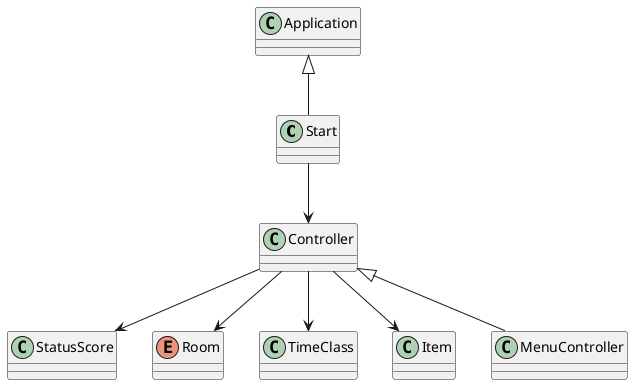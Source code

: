 @startuml

class Start
class StatusScore
enum Room
class TimeClass
class Controller
class Item


Start --> Controller
Controller --> Room
Controller --> TimeClass
Controller --> StatusScore
Controller --> Item


class TimeClass{
}

class Start extends Application {
}

enum Room {

}

Class StatusScore {
}

Class Item {
}

Class Controller{
}

Class MenuController extends Controller{
}
@enduml

